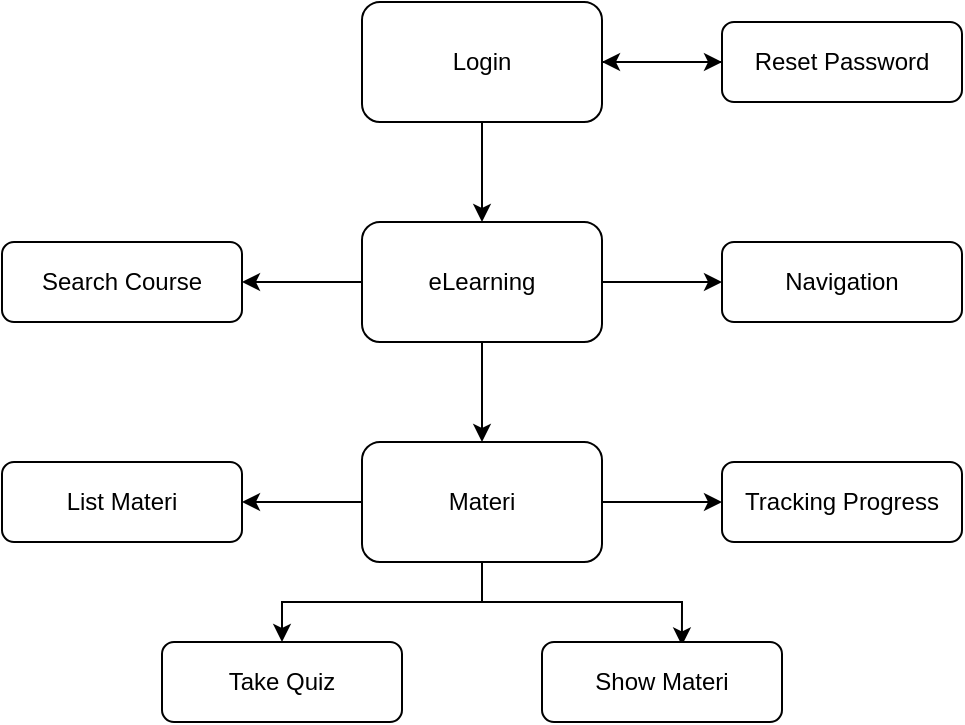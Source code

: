 <mxfile version="14.2.6" type="github">
  <diagram name="Page-1" id="52a04d89-c75d-2922-d76d-85b35f80e030">
    <mxGraphModel dx="868" dy="425" grid="1" gridSize="10" guides="1" tooltips="1" connect="1" arrows="1" fold="1" page="1" pageScale="1" pageWidth="1100" pageHeight="850" background="#ffffff" math="0" shadow="0">
      <root>
        <mxCell id="0" />
        <mxCell id="1" parent="0" />
        <mxCell id="z8pSvVmS4jZRjeA3G0dC-6" style="edgeStyle=orthogonalEdgeStyle;rounded=0;orthogonalLoop=1;jettySize=auto;html=1;entryX=0;entryY=0.5;entryDx=0;entryDy=0;" edge="1" parent="1" source="z8pSvVmS4jZRjeA3G0dC-1" target="z8pSvVmS4jZRjeA3G0dC-2">
          <mxGeometry relative="1" as="geometry" />
        </mxCell>
        <mxCell id="z8pSvVmS4jZRjeA3G0dC-7" style="edgeStyle=orthogonalEdgeStyle;rounded=0;orthogonalLoop=1;jettySize=auto;html=1;entryX=0.5;entryY=0;entryDx=0;entryDy=0;" edge="1" parent="1" source="z8pSvVmS4jZRjeA3G0dC-1" target="z8pSvVmS4jZRjeA3G0dC-4">
          <mxGeometry relative="1" as="geometry" />
        </mxCell>
        <mxCell id="z8pSvVmS4jZRjeA3G0dC-1" value="Login" style="rounded=1;whiteSpace=wrap;html=1;" vertex="1" parent="1">
          <mxGeometry x="400" y="60" width="120" height="60" as="geometry" />
        </mxCell>
        <mxCell id="z8pSvVmS4jZRjeA3G0dC-5" style="edgeStyle=orthogonalEdgeStyle;rounded=0;orthogonalLoop=1;jettySize=auto;html=1;entryX=1;entryY=0.5;entryDx=0;entryDy=0;" edge="1" parent="1" source="z8pSvVmS4jZRjeA3G0dC-2" target="z8pSvVmS4jZRjeA3G0dC-1">
          <mxGeometry relative="1" as="geometry" />
        </mxCell>
        <mxCell id="z8pSvVmS4jZRjeA3G0dC-2" value="Reset Password" style="rounded=1;whiteSpace=wrap;html=1;" vertex="1" parent="1">
          <mxGeometry x="580" y="70" width="120" height="40" as="geometry" />
        </mxCell>
        <mxCell id="z8pSvVmS4jZRjeA3G0dC-9" style="edgeStyle=orthogonalEdgeStyle;rounded=0;orthogonalLoop=1;jettySize=auto;html=1;entryX=0;entryY=0.5;entryDx=0;entryDy=0;" edge="1" parent="1" source="z8pSvVmS4jZRjeA3G0dC-4" target="z8pSvVmS4jZRjeA3G0dC-8">
          <mxGeometry relative="1" as="geometry" />
        </mxCell>
        <mxCell id="z8pSvVmS4jZRjeA3G0dC-11" style="edgeStyle=orthogonalEdgeStyle;rounded=0;orthogonalLoop=1;jettySize=auto;html=1;entryX=1;entryY=0.5;entryDx=0;entryDy=0;" edge="1" parent="1" source="z8pSvVmS4jZRjeA3G0dC-4" target="z8pSvVmS4jZRjeA3G0dC-10">
          <mxGeometry relative="1" as="geometry" />
        </mxCell>
        <mxCell id="z8pSvVmS4jZRjeA3G0dC-16" style="edgeStyle=orthogonalEdgeStyle;rounded=0;orthogonalLoop=1;jettySize=auto;html=1;entryX=0.5;entryY=0;entryDx=0;entryDy=0;" edge="1" parent="1" source="z8pSvVmS4jZRjeA3G0dC-4" target="z8pSvVmS4jZRjeA3G0dC-12">
          <mxGeometry relative="1" as="geometry" />
        </mxCell>
        <mxCell id="z8pSvVmS4jZRjeA3G0dC-4" value="eLearning" style="rounded=1;whiteSpace=wrap;html=1;" vertex="1" parent="1">
          <mxGeometry x="400" y="170" width="120" height="60" as="geometry" />
        </mxCell>
        <mxCell id="z8pSvVmS4jZRjeA3G0dC-8" value="Navigation" style="rounded=1;whiteSpace=wrap;html=1;" vertex="1" parent="1">
          <mxGeometry x="580" y="180" width="120" height="40" as="geometry" />
        </mxCell>
        <mxCell id="z8pSvVmS4jZRjeA3G0dC-10" value="Search Course" style="rounded=1;whiteSpace=wrap;html=1;" vertex="1" parent="1">
          <mxGeometry x="220" y="180" width="120" height="40" as="geometry" />
        </mxCell>
        <mxCell id="z8pSvVmS4jZRjeA3G0dC-15" style="edgeStyle=orthogonalEdgeStyle;rounded=0;orthogonalLoop=1;jettySize=auto;html=1;entryX=1;entryY=0.5;entryDx=0;entryDy=0;" edge="1" parent="1" source="z8pSvVmS4jZRjeA3G0dC-12" target="z8pSvVmS4jZRjeA3G0dC-13">
          <mxGeometry relative="1" as="geometry" />
        </mxCell>
        <mxCell id="z8pSvVmS4jZRjeA3G0dC-19" style="edgeStyle=orthogonalEdgeStyle;rounded=0;orthogonalLoop=1;jettySize=auto;html=1;" edge="1" parent="1" source="z8pSvVmS4jZRjeA3G0dC-12" target="z8pSvVmS4jZRjeA3G0dC-17">
          <mxGeometry relative="1" as="geometry" />
        </mxCell>
        <mxCell id="z8pSvVmS4jZRjeA3G0dC-21" style="edgeStyle=orthogonalEdgeStyle;rounded=0;orthogonalLoop=1;jettySize=auto;html=1;entryX=0.583;entryY=0.043;entryDx=0;entryDy=0;entryPerimeter=0;" edge="1" parent="1" source="z8pSvVmS4jZRjeA3G0dC-12" target="z8pSvVmS4jZRjeA3G0dC-20">
          <mxGeometry relative="1" as="geometry" />
        </mxCell>
        <mxCell id="z8pSvVmS4jZRjeA3G0dC-23" style="edgeStyle=orthogonalEdgeStyle;rounded=0;orthogonalLoop=1;jettySize=auto;html=1;entryX=0;entryY=0.5;entryDx=0;entryDy=0;" edge="1" parent="1" source="z8pSvVmS4jZRjeA3G0dC-12" target="z8pSvVmS4jZRjeA3G0dC-22">
          <mxGeometry relative="1" as="geometry" />
        </mxCell>
        <mxCell id="z8pSvVmS4jZRjeA3G0dC-12" value="Materi" style="rounded=1;whiteSpace=wrap;html=1;" vertex="1" parent="1">
          <mxGeometry x="400" y="280" width="120" height="60" as="geometry" />
        </mxCell>
        <mxCell id="z8pSvVmS4jZRjeA3G0dC-13" value="List Materi" style="rounded=1;whiteSpace=wrap;html=1;" vertex="1" parent="1">
          <mxGeometry x="220" y="290" width="120" height="40" as="geometry" />
        </mxCell>
        <mxCell id="z8pSvVmS4jZRjeA3G0dC-17" value="Take Quiz" style="rounded=1;whiteSpace=wrap;html=1;" vertex="1" parent="1">
          <mxGeometry x="300" y="380" width="120" height="40" as="geometry" />
        </mxCell>
        <mxCell id="z8pSvVmS4jZRjeA3G0dC-20" value="Show Materi" style="rounded=1;whiteSpace=wrap;html=1;" vertex="1" parent="1">
          <mxGeometry x="490" y="380" width="120" height="40" as="geometry" />
        </mxCell>
        <mxCell id="z8pSvVmS4jZRjeA3G0dC-22" value="Tracking Progress" style="rounded=1;whiteSpace=wrap;html=1;" vertex="1" parent="1">
          <mxGeometry x="580" y="290" width="120" height="40" as="geometry" />
        </mxCell>
      </root>
    </mxGraphModel>
  </diagram>
</mxfile>
